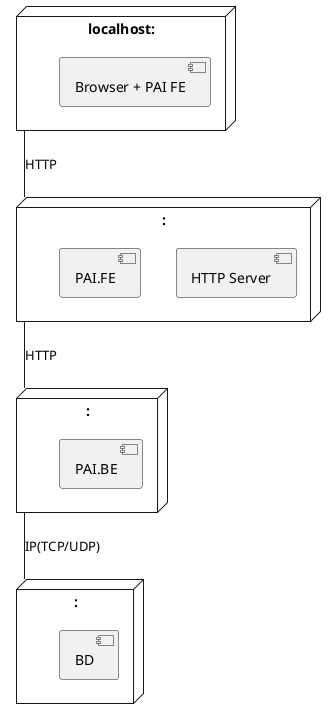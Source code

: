 @startuml
'https://plantuml.com/component-diagram

node "localhost:" as Localhost {
  [Browser + PAI FE]
}

node ":" as Server {
  [HTTP Server]
  [PAI.FE]
}

node ":" as Backend {
  [PAI.BE]
}

node ":" as Database {
  [BD]
}

Localhost -- Server : HTTP
Server -- Backend : HTTP
Backend -- Database : IP(TCP/UDP)

@enduml